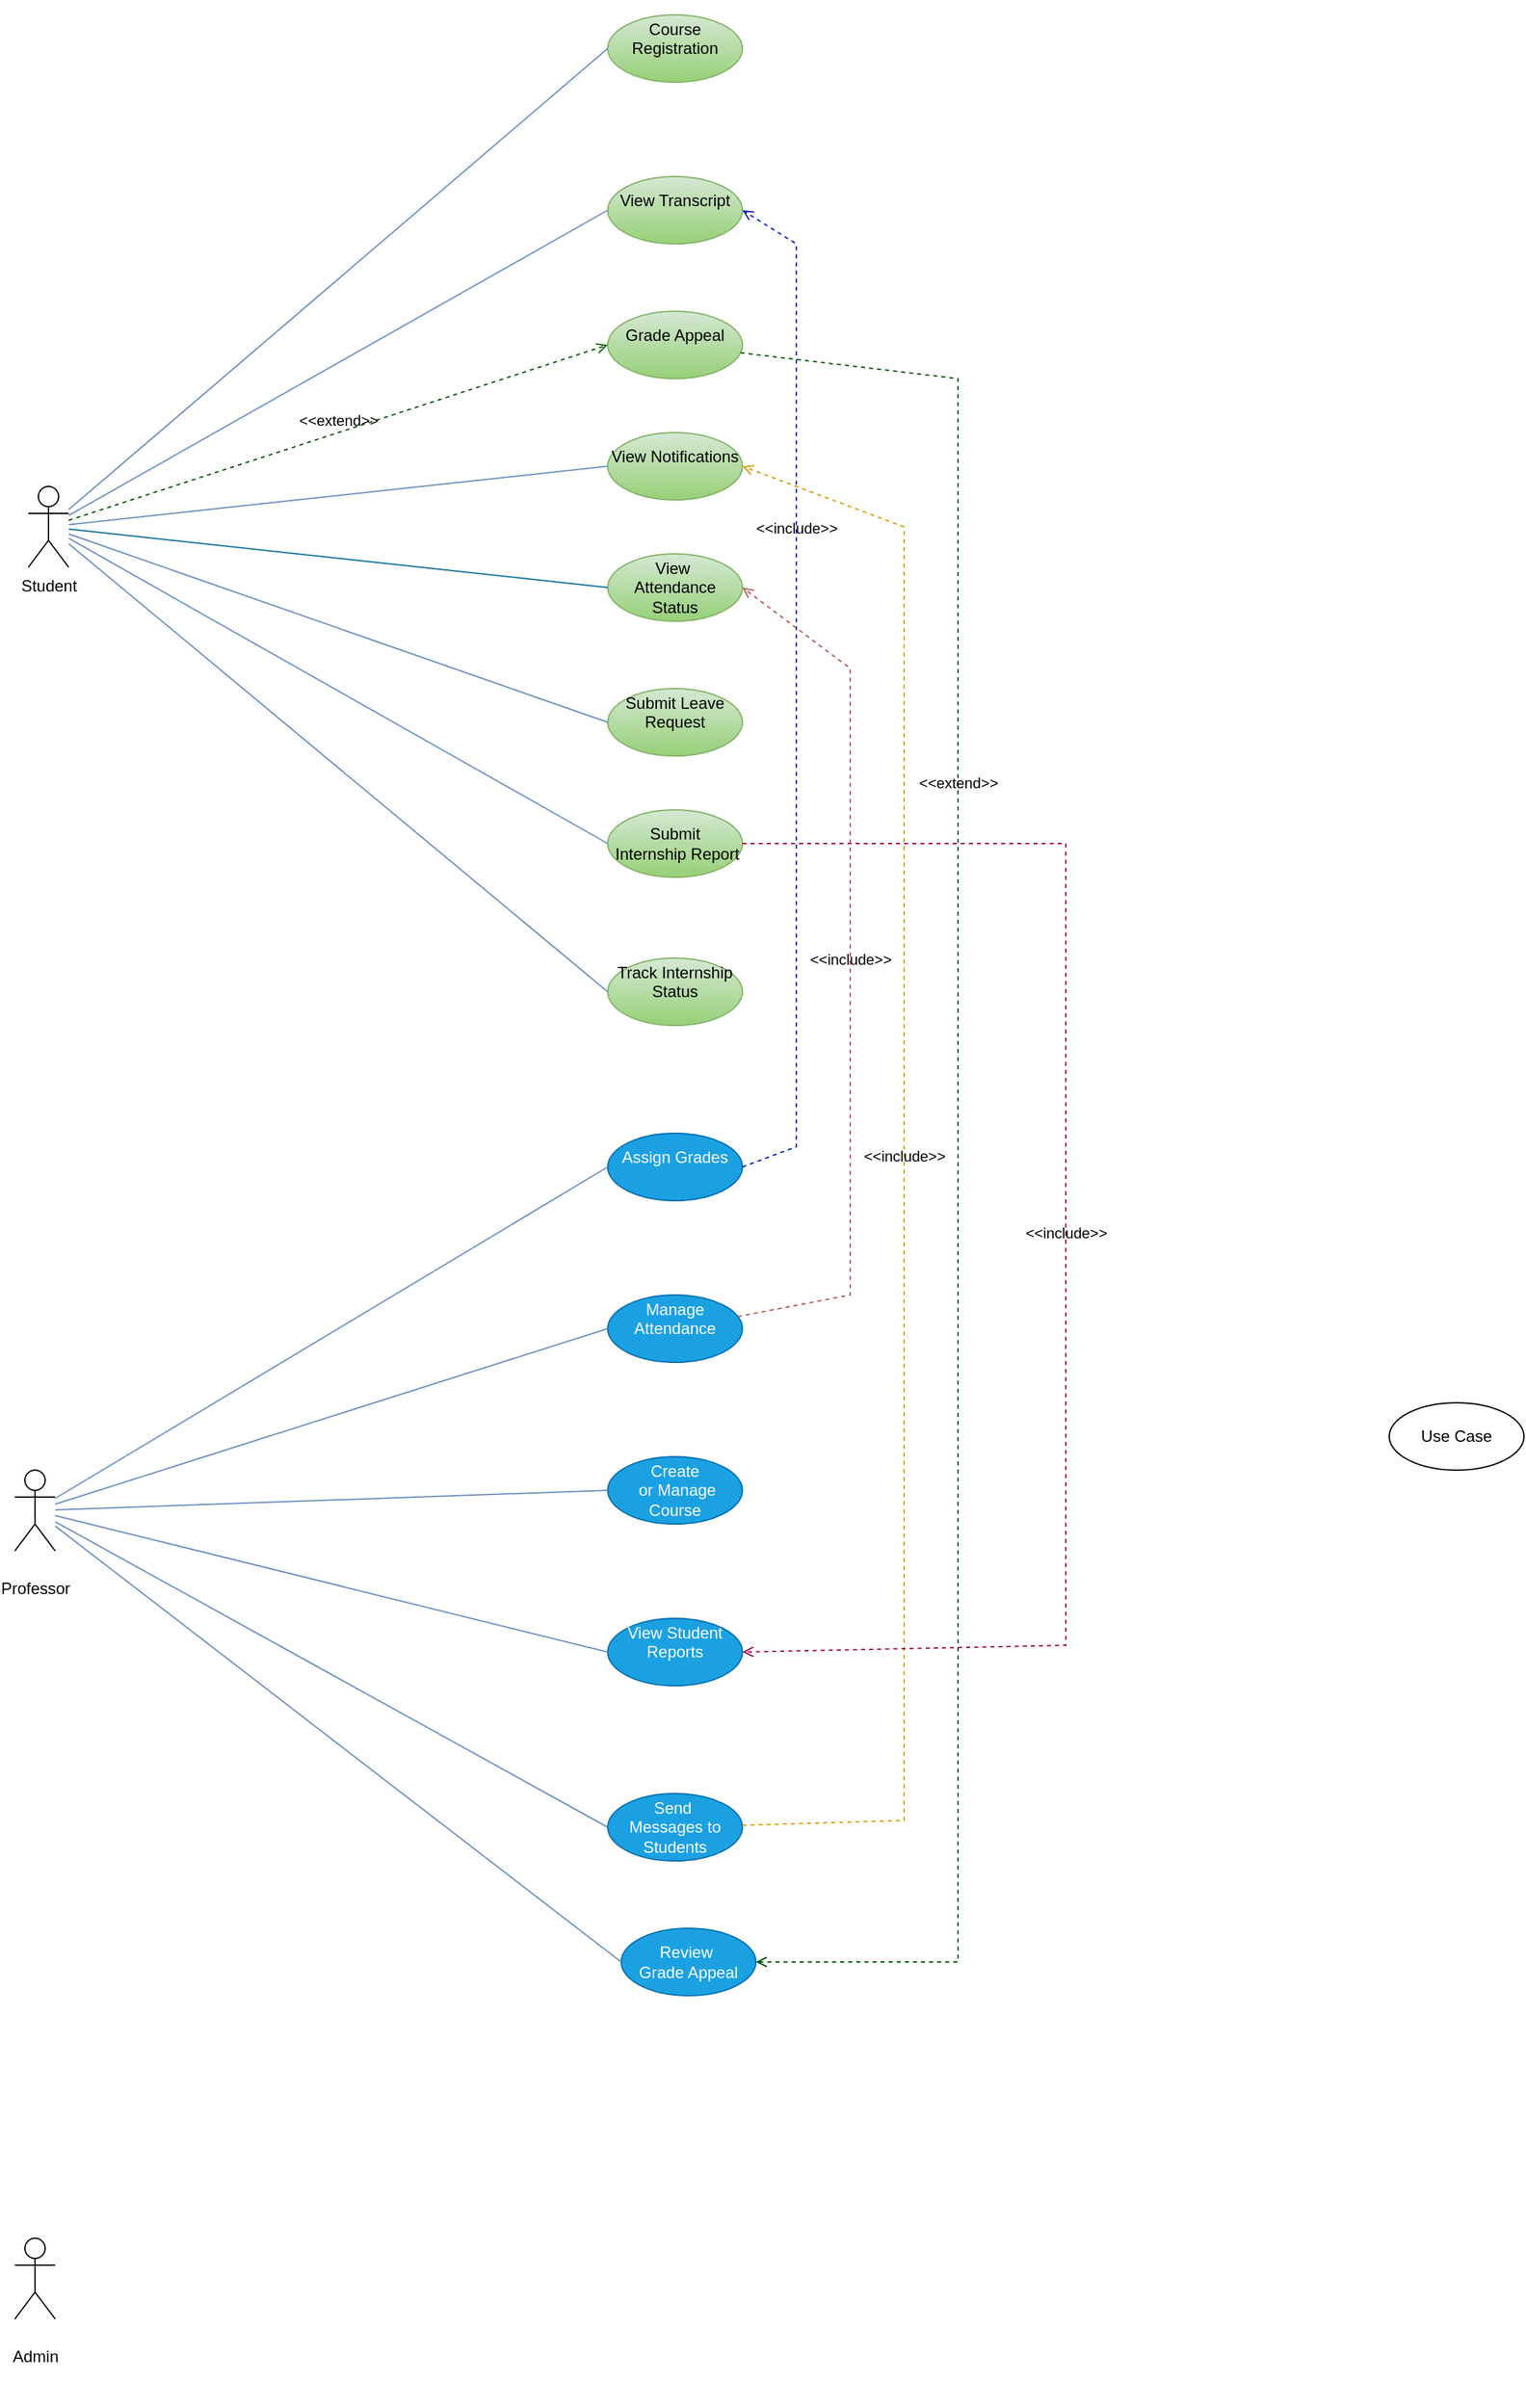<mxfile version="24.8.0">
  <diagram name="Page-1" id="3fyipyna0lxZhRViGl4q">
    <mxGraphModel dx="2085" dy="1755" grid="1" gridSize="10" guides="1" tooltips="1" connect="1" arrows="1" fold="1" page="1" pageScale="1" pageWidth="850" pageHeight="1100" math="0" shadow="0">
      <root>
        <mxCell id="0" />
        <mxCell id="1" parent="0" />
        <mxCell id="JKhTQvxfSEw2D_oeRFp6-1" value="Student" style="shape=umlActor;verticalLabelPosition=bottom;verticalAlign=top;html=1;" vertex="1" parent="1">
          <mxGeometry x="-290" y="260" width="30" height="60" as="geometry" />
        </mxCell>
        <mxCell id="JKhTQvxfSEw2D_oeRFp6-8" value="&#xa;Professor&#xa;&#xa;" style="shape=umlActor;verticalLabelPosition=bottom;verticalAlign=top;html=1;" vertex="1" parent="1">
          <mxGeometry x="-300" y="990" width="30" height="60" as="geometry" />
        </mxCell>
        <mxCell id="JKhTQvxfSEw2D_oeRFp6-9" value="&#xa;Admin&#xa;&#xa;" style="shape=umlActor;verticalLabelPosition=bottom;verticalAlign=top;html=1;" vertex="1" parent="1">
          <mxGeometry x="-300" y="1560" width="30" height="60" as="geometry" />
        </mxCell>
        <mxCell id="JKhTQvxfSEw2D_oeRFp6-17" value="&#xa;Course Registration&#xa;&#xa;" style="ellipse;whiteSpace=wrap;html=1;fillColor=#d5e8d4;strokeColor=#82b366;gradientColor=#97d077;" vertex="1" parent="1">
          <mxGeometry x="140" y="-90" width="100" height="50" as="geometry" />
        </mxCell>
        <mxCell id="JKhTQvxfSEw2D_oeRFp6-18" value="&#xa;View Transcript&#xa;&#xa;" style="ellipse;whiteSpace=wrap;html=1;fillColor=#d5e8d4;strokeColor=#82b366;gradientColor=#97d077;" vertex="1" parent="1">
          <mxGeometry x="140" y="30" width="100" height="50" as="geometry" />
        </mxCell>
        <mxCell id="JKhTQvxfSEw2D_oeRFp6-19" value="&#xa;Grade Appeal&#xa;&#xa;" style="ellipse;whiteSpace=wrap;html=1;fillColor=#d5e8d4;strokeColor=#82b366;gradientColor=#97d077;" vertex="1" parent="1">
          <mxGeometry x="140" y="130" width="100" height="50" as="geometry" />
        </mxCell>
        <mxCell id="JKhTQvxfSEw2D_oeRFp6-20" value="&#xa;View Notifications&#xa;&#xa;" style="ellipse;whiteSpace=wrap;html=1;fillColor=#d5e8d4;strokeColor=#82b366;gradientColor=#97d077;" vertex="1" parent="1">
          <mxGeometry x="140" y="220" width="100" height="50" as="geometry" />
        </mxCell>
        <mxCell id="JKhTQvxfSEw2D_oeRFp6-21" value="&#xa;Submit Leave Request&#xa;&#xa;" style="ellipse;whiteSpace=wrap;html=1;fillColor=#d5e8d4;strokeColor=#82b366;gradientColor=#97d077;" vertex="1" parent="1">
          <mxGeometry x="140" y="410" width="100" height="50" as="geometry" />
        </mxCell>
        <mxCell id="JKhTQvxfSEw2D_oeRFp6-22" value="&#xa;Track Internship Status&#xa;&#xa;" style="ellipse;whiteSpace=wrap;html=1;fillColor=#d5e8d4;strokeColor=#82b366;gradientColor=#97d077;" vertex="1" parent="1">
          <mxGeometry x="140" y="610" width="100" height="50" as="geometry" />
        </mxCell>
        <mxCell id="JKhTQvxfSEw2D_oeRFp6-23" value="Use Case" style="ellipse;whiteSpace=wrap;html=1;" vertex="1" parent="1">
          <mxGeometry x="720" y="940" width="100" height="50" as="geometry" />
        </mxCell>
        <mxCell id="JKhTQvxfSEw2D_oeRFp6-53" value="" style="endArrow=none;html=1;rounded=0;entryX=0;entryY=0.5;entryDx=0;entryDy=0;fillColor=#dae8fc;strokeColor=#6c8ebf;" edge="1" parent="1" source="JKhTQvxfSEw2D_oeRFp6-1" target="JKhTQvxfSEw2D_oeRFp6-20">
          <mxGeometry width="50" height="50" relative="1" as="geometry">
            <mxPoint x="-260" y="340" as="sourcePoint" />
            <mxPoint x="-189.289" y="290" as="targetPoint" />
          </mxGeometry>
        </mxCell>
        <mxCell id="JKhTQvxfSEw2D_oeRFp6-54" value="" style="endArrow=none;html=1;rounded=0;entryX=0;entryY=0.5;entryDx=0;entryDy=0;fillColor=#dae8fc;strokeColor=#6c8ebf;" edge="1" parent="1" source="JKhTQvxfSEw2D_oeRFp6-1" target="JKhTQvxfSEw2D_oeRFp6-21">
          <mxGeometry width="50" height="50" relative="1" as="geometry">
            <mxPoint x="-260" y="340" as="sourcePoint" />
            <mxPoint x="-189.289" y="290" as="targetPoint" />
          </mxGeometry>
        </mxCell>
        <mxCell id="JKhTQvxfSEw2D_oeRFp6-56" value="" style="endArrow=none;html=1;rounded=0;entryX=0;entryY=0.5;entryDx=0;entryDy=0;fillColor=#dae8fc;strokeColor=#6c8ebf;" edge="1" parent="1" source="JKhTQvxfSEw2D_oeRFp6-1" target="JKhTQvxfSEw2D_oeRFp6-18">
          <mxGeometry width="50" height="50" relative="1" as="geometry">
            <mxPoint x="-260" y="340" as="sourcePoint" />
            <mxPoint x="-189.289" y="290" as="targetPoint" />
          </mxGeometry>
        </mxCell>
        <mxCell id="JKhTQvxfSEw2D_oeRFp6-57" value="" style="endArrow=none;html=1;rounded=0;entryX=0;entryY=0.5;entryDx=0;entryDy=0;fillColor=#dae8fc;strokeColor=#6c8ebf;" edge="1" parent="1" source="JKhTQvxfSEw2D_oeRFp6-1" target="JKhTQvxfSEw2D_oeRFp6-17">
          <mxGeometry width="50" height="50" relative="1" as="geometry">
            <mxPoint x="-260" y="340" as="sourcePoint" />
            <mxPoint x="-189.289" y="290" as="targetPoint" />
          </mxGeometry>
        </mxCell>
        <mxCell id="JKhTQvxfSEw2D_oeRFp6-58" value="" style="endArrow=none;html=1;rounded=0;entryX=0;entryY=0.5;entryDx=0;entryDy=0;fillColor=#dae8fc;strokeColor=#6c8ebf;" edge="1" parent="1" source="JKhTQvxfSEw2D_oeRFp6-1" target="JKhTQvxfSEw2D_oeRFp6-22">
          <mxGeometry width="50" height="50" relative="1" as="geometry">
            <mxPoint x="-260" y="340" as="sourcePoint" />
            <mxPoint x="-189.289" y="290" as="targetPoint" />
          </mxGeometry>
        </mxCell>
        <mxCell id="JKhTQvxfSEw2D_oeRFp6-61" value="&#xa;Assign Grades&#xa;&#xa;" style="ellipse;whiteSpace=wrap;html=1;fillColor=#1ba1e2;fontColor=#ffffff;strokeColor=#006EAF;" vertex="1" parent="1">
          <mxGeometry x="140" y="740" width="100" height="50" as="geometry" />
        </mxCell>
        <mxCell id="JKhTQvxfSEw2D_oeRFp6-62" value="&lt;br&gt;Send&amp;nbsp;&lt;div&gt;Messages to Students&lt;br&gt;&lt;br&gt;&lt;/div&gt;" style="ellipse;whiteSpace=wrap;html=1;fillColor=#1ba1e2;fontColor=#ffffff;strokeColor=#006EAF;" vertex="1" parent="1">
          <mxGeometry x="140" y="1230" width="100" height="50" as="geometry" />
        </mxCell>
        <mxCell id="JKhTQvxfSEw2D_oeRFp6-63" value="&#xa;View Student Reports&#xa;&#xa;" style="ellipse;whiteSpace=wrap;html=1;fillColor=#1ba1e2;fontColor=#ffffff;strokeColor=#006EAF;" vertex="1" parent="1">
          <mxGeometry x="140" y="1100" width="100" height="50" as="geometry" />
        </mxCell>
        <mxCell id="JKhTQvxfSEw2D_oeRFp6-64" value="&lt;br&gt;Create&lt;div&gt;&amp;nbsp;or Manage Course&lt;br&gt;&lt;br&gt;&lt;/div&gt;" style="ellipse;whiteSpace=wrap;html=1;fillColor=#1ba1e2;fontColor=#ffffff;strokeColor=#006EAF;" vertex="1" parent="1">
          <mxGeometry x="140" y="980" width="100" height="50" as="geometry" />
        </mxCell>
        <mxCell id="JKhTQvxfSEw2D_oeRFp6-65" value="&#xa;Manage Attendance&#xa;&#xa;" style="ellipse;whiteSpace=wrap;html=1;fillColor=#1ba1e2;fontColor=#ffffff;strokeColor=#006EAF;" vertex="1" parent="1">
          <mxGeometry x="140" y="860" width="100" height="50" as="geometry" />
        </mxCell>
        <mxCell id="JKhTQvxfSEw2D_oeRFp6-66" value="" style="endArrow=none;html=1;rounded=0;entryX=0;entryY=0.5;entryDx=0;entryDy=0;fillColor=#dae8fc;gradientColor=#7ea6e0;strokeColor=#6c8ebf;" edge="1" parent="1" source="JKhTQvxfSEw2D_oeRFp6-8" target="JKhTQvxfSEw2D_oeRFp6-61">
          <mxGeometry width="50" height="50" relative="1" as="geometry">
            <mxPoint x="-270" y="1070" as="sourcePoint" />
            <mxPoint x="-199.289" y="1020" as="targetPoint" />
          </mxGeometry>
        </mxCell>
        <mxCell id="JKhTQvxfSEw2D_oeRFp6-67" value="" style="endArrow=none;html=1;rounded=0;entryX=0;entryY=0.5;entryDx=0;entryDy=0;fillColor=#dae8fc;gradientColor=#7ea6e0;strokeColor=#6c8ebf;" edge="1" parent="1" source="JKhTQvxfSEw2D_oeRFp6-8" target="JKhTQvxfSEw2D_oeRFp6-65">
          <mxGeometry width="50" height="50" relative="1" as="geometry">
            <mxPoint x="-270" y="1070" as="sourcePoint" />
            <mxPoint x="-199.289" y="1020" as="targetPoint" />
          </mxGeometry>
        </mxCell>
        <mxCell id="JKhTQvxfSEw2D_oeRFp6-68" value="" style="endArrow=none;html=1;rounded=0;entryX=0;entryY=0.5;entryDx=0;entryDy=0;fillColor=#dae8fc;gradientColor=#7ea6e0;strokeColor=#6c8ebf;" edge="1" parent="1" source="JKhTQvxfSEw2D_oeRFp6-8" target="JKhTQvxfSEw2D_oeRFp6-64">
          <mxGeometry width="50" height="50" relative="1" as="geometry">
            <mxPoint x="-270" y="1070" as="sourcePoint" />
            <mxPoint x="-199.289" y="1020" as="targetPoint" />
          </mxGeometry>
        </mxCell>
        <mxCell id="JKhTQvxfSEw2D_oeRFp6-69" value="" style="endArrow=none;html=1;rounded=0;entryX=0;entryY=0.5;entryDx=0;entryDy=0;fillColor=#dae8fc;gradientColor=#7ea6e0;strokeColor=#6c8ebf;" edge="1" parent="1" source="JKhTQvxfSEw2D_oeRFp6-8" target="JKhTQvxfSEw2D_oeRFp6-63">
          <mxGeometry width="50" height="50" relative="1" as="geometry">
            <mxPoint x="-270" y="1070" as="sourcePoint" />
            <mxPoint x="-199.289" y="1020" as="targetPoint" />
          </mxGeometry>
        </mxCell>
        <mxCell id="JKhTQvxfSEw2D_oeRFp6-70" value="" style="endArrow=none;html=1;rounded=0;entryX=0;entryY=0.5;entryDx=0;entryDy=0;fillColor=#dae8fc;gradientColor=#7ea6e0;strokeColor=#6c8ebf;" edge="1" parent="1" source="JKhTQvxfSEw2D_oeRFp6-8" target="JKhTQvxfSEw2D_oeRFp6-62">
          <mxGeometry width="50" height="50" relative="1" as="geometry">
            <mxPoint x="-270" y="1070" as="sourcePoint" />
            <mxPoint x="-199.289" y="1020" as="targetPoint" />
          </mxGeometry>
        </mxCell>
        <mxCell id="JKhTQvxfSEw2D_oeRFp6-74" value="&amp;lt;&amp;lt;include&amp;gt;&amp;gt;" style="html=1;verticalAlign=bottom;labelBackgroundColor=none;endArrow=open;endFill=0;dashed=1;rounded=0;entryX=1;entryY=0.5;entryDx=0;entryDy=0;exitX=1;exitY=0.5;exitDx=0;exitDy=0;fillColor=#0050ef;strokeColor=#001DBC;" edge="1" parent="1" source="JKhTQvxfSEw2D_oeRFp6-61" target="JKhTQvxfSEw2D_oeRFp6-18">
          <mxGeometry x="0.297" width="160" relative="1" as="geometry">
            <mxPoint x="269.998" y="757.89" as="sourcePoint" />
            <mxPoint x="296.66" y="90" as="targetPoint" />
            <Array as="points">
              <mxPoint x="280" y="750" />
              <mxPoint x="280" y="350" />
              <mxPoint x="280" y="80" />
            </Array>
            <mxPoint as="offset" />
          </mxGeometry>
        </mxCell>
        <mxCell id="JKhTQvxfSEw2D_oeRFp6-75" value="&amp;lt;&amp;lt;include&amp;gt;&amp;gt;" style="html=1;verticalAlign=bottom;labelBackgroundColor=none;endArrow=open;endFill=0;dashed=1;rounded=0;entryX=1;entryY=0.5;entryDx=0;entryDy=0;fillColor=#f8cecc;gradientColor=#ea6b66;strokeColor=#b85450;" edge="1" parent="1" source="JKhTQvxfSEw2D_oeRFp6-65" target="JKhTQvxfSEw2D_oeRFp6-76">
          <mxGeometry width="160" relative="1" as="geometry">
            <mxPoint x="240" y="885" as="sourcePoint" />
            <mxPoint x="590" y="490" as="targetPoint" />
            <Array as="points">
              <mxPoint x="320" y="860" />
              <mxPoint x="320" y="790" />
              <mxPoint x="320" y="730" />
              <mxPoint x="320" y="620" />
              <mxPoint x="320" y="500" />
              <mxPoint x="320" y="395" />
            </Array>
          </mxGeometry>
        </mxCell>
        <mxCell id="JKhTQvxfSEw2D_oeRFp6-76" value="&lt;br&gt;View&amp;nbsp;&lt;div&gt;Attendance Status&lt;br&gt;&lt;br&gt;&lt;/div&gt;" style="ellipse;whiteSpace=wrap;html=1;fillColor=#d5e8d4;gradientColor=#97d077;strokeColor=#82b366;" vertex="1" parent="1">
          <mxGeometry x="140" y="310" width="100" height="50" as="geometry" />
        </mxCell>
        <mxCell id="JKhTQvxfSEw2D_oeRFp6-77" value="" style="endArrow=none;html=1;rounded=0;entryX=0;entryY=0.5;entryDx=0;entryDy=0;fillColor=#b1ddf0;strokeColor=#10739e;" edge="1" parent="1" source="JKhTQvxfSEw2D_oeRFp6-1" target="JKhTQvxfSEw2D_oeRFp6-76">
          <mxGeometry width="50" height="50" relative="1" as="geometry">
            <mxPoint x="-260" y="340" as="sourcePoint" />
            <mxPoint x="-189.289" y="290" as="targetPoint" />
          </mxGeometry>
        </mxCell>
        <mxCell id="JKhTQvxfSEw2D_oeRFp6-78" value="&amp;lt;&amp;lt;include&amp;gt;&amp;gt;" style="html=1;verticalAlign=bottom;labelBackgroundColor=none;endArrow=open;endFill=0;dashed=1;rounded=0;entryX=1;entryY=0.5;entryDx=0;entryDy=0;fillColor=#ffcd28;gradientColor=#ffa500;strokeColor=#d79b00;" edge="1" parent="1" source="JKhTQvxfSEw2D_oeRFp6-62" target="JKhTQvxfSEw2D_oeRFp6-20">
          <mxGeometry width="160" relative="1" as="geometry">
            <mxPoint x="240" y="1255" as="sourcePoint" />
            <mxPoint x="490" y="400" as="targetPoint" />
            <Array as="points">
              <mxPoint x="360" y="1250" />
              <mxPoint x="360" y="660" />
              <mxPoint x="360" y="290" />
            </Array>
          </mxGeometry>
        </mxCell>
        <mxCell id="JKhTQvxfSEw2D_oeRFp6-79" value="&lt;br&gt;Review&amp;nbsp;&lt;div&gt;Grade Appeal&lt;br&gt;&lt;br&gt;&lt;/div&gt;" style="ellipse;whiteSpace=wrap;html=1;fillColor=#1ba1e2;fontColor=#ffffff;strokeColor=#006EAF;" vertex="1" parent="1">
          <mxGeometry x="150" y="1330" width="100" height="50" as="geometry" />
        </mxCell>
        <mxCell id="JKhTQvxfSEw2D_oeRFp6-80" value="" style="endArrow=none;html=1;rounded=0;entryX=0;entryY=0.5;entryDx=0;entryDy=0;fillColor=#dae8fc;strokeColor=#6c8ebf;gradientColor=#7ea6e0;" edge="1" parent="1" source="JKhTQvxfSEw2D_oeRFp6-8" target="JKhTQvxfSEw2D_oeRFp6-79">
          <mxGeometry width="50" height="50" relative="1" as="geometry">
            <mxPoint x="-270" y="1070" as="sourcePoint" />
            <mxPoint x="-199.289" y="1020" as="targetPoint" />
          </mxGeometry>
        </mxCell>
        <mxCell id="JKhTQvxfSEw2D_oeRFp6-85" value="&amp;lt;&amp;lt;extend&amp;gt;&amp;gt;" style="html=1;verticalAlign=bottom;labelBackgroundColor=none;endArrow=open;endFill=0;dashed=1;rounded=0;entryX=1;entryY=0.5;entryDx=0;entryDy=0;fillColor=#008a00;strokeColor=#005700;" edge="1" parent="1" source="JKhTQvxfSEw2D_oeRFp6-19" target="JKhTQvxfSEw2D_oeRFp6-79">
          <mxGeometry x="-0.367" width="160" relative="1" as="geometry">
            <mxPoint x="240" y="185" as="sourcePoint" />
            <mxPoint x="400" y="1371.882" as="targetPoint" />
            <Array as="points">
              <mxPoint x="400" y="180" />
              <mxPoint x="400" y="1200" />
              <mxPoint x="400" y="1355" />
            </Array>
            <mxPoint as="offset" />
          </mxGeometry>
        </mxCell>
        <mxCell id="JKhTQvxfSEw2D_oeRFp6-86" value="&amp;lt;&amp;lt;extend&amp;gt;&amp;gt;" style="html=1;verticalAlign=bottom;labelBackgroundColor=none;endArrow=open;endFill=0;dashed=1;rounded=0;entryX=0;entryY=0.5;entryDx=0;entryDy=0;fillColor=#008a00;strokeColor=#005700;" edge="1" parent="1" source="JKhTQvxfSEw2D_oeRFp6-1" target="JKhTQvxfSEw2D_oeRFp6-19">
          <mxGeometry width="160" relative="1" as="geometry">
            <mxPoint x="-260" y="290" as="sourcePoint" />
            <mxPoint x="-100" y="290" as="targetPoint" />
          </mxGeometry>
        </mxCell>
        <mxCell id="JKhTQvxfSEw2D_oeRFp6-87" value="&lt;br&gt;Submit&lt;div&gt;&amp;nbsp;Internship Report&lt;br&gt;&lt;br&gt;&lt;/div&gt;" style="ellipse;whiteSpace=wrap;html=1;fillColor=#d5e8d4;strokeColor=#82b366;gradientColor=#97d077;" vertex="1" parent="1">
          <mxGeometry x="140" y="500" width="100" height="50" as="geometry" />
        </mxCell>
        <mxCell id="JKhTQvxfSEw2D_oeRFp6-90" value="" style="endArrow=none;html=1;rounded=0;entryX=0;entryY=0.5;entryDx=0;entryDy=0;fillColor=#dae8fc;gradientColor=#7ea6e0;strokeColor=#6c8ebf;" edge="1" parent="1" source="JKhTQvxfSEw2D_oeRFp6-1" target="JKhTQvxfSEw2D_oeRFp6-87">
          <mxGeometry width="50" height="50" relative="1" as="geometry">
            <mxPoint x="-260" y="340" as="sourcePoint" />
            <mxPoint x="-189.289" y="290" as="targetPoint" />
          </mxGeometry>
        </mxCell>
        <mxCell id="JKhTQvxfSEw2D_oeRFp6-91" value="&amp;lt;&amp;lt;include&amp;gt;&amp;gt;" style="html=1;verticalAlign=bottom;labelBackgroundColor=none;endArrow=open;endFill=0;dashed=1;rounded=0;entryX=1;entryY=0.5;entryDx=0;entryDy=0;fillColor=#d80073;strokeColor=#A50040;" edge="1" parent="1" source="JKhTQvxfSEw2D_oeRFp6-87" target="JKhTQvxfSEw2D_oeRFp6-63">
          <mxGeometry width="160" relative="1" as="geometry">
            <mxPoint x="240" y="525" as="sourcePoint" />
            <mxPoint x="630" y="870" as="targetPoint" />
            <Array as="points">
              <mxPoint x="480" y="525" />
              <mxPoint x="480" y="1120" />
            </Array>
          </mxGeometry>
        </mxCell>
      </root>
    </mxGraphModel>
  </diagram>
</mxfile>

